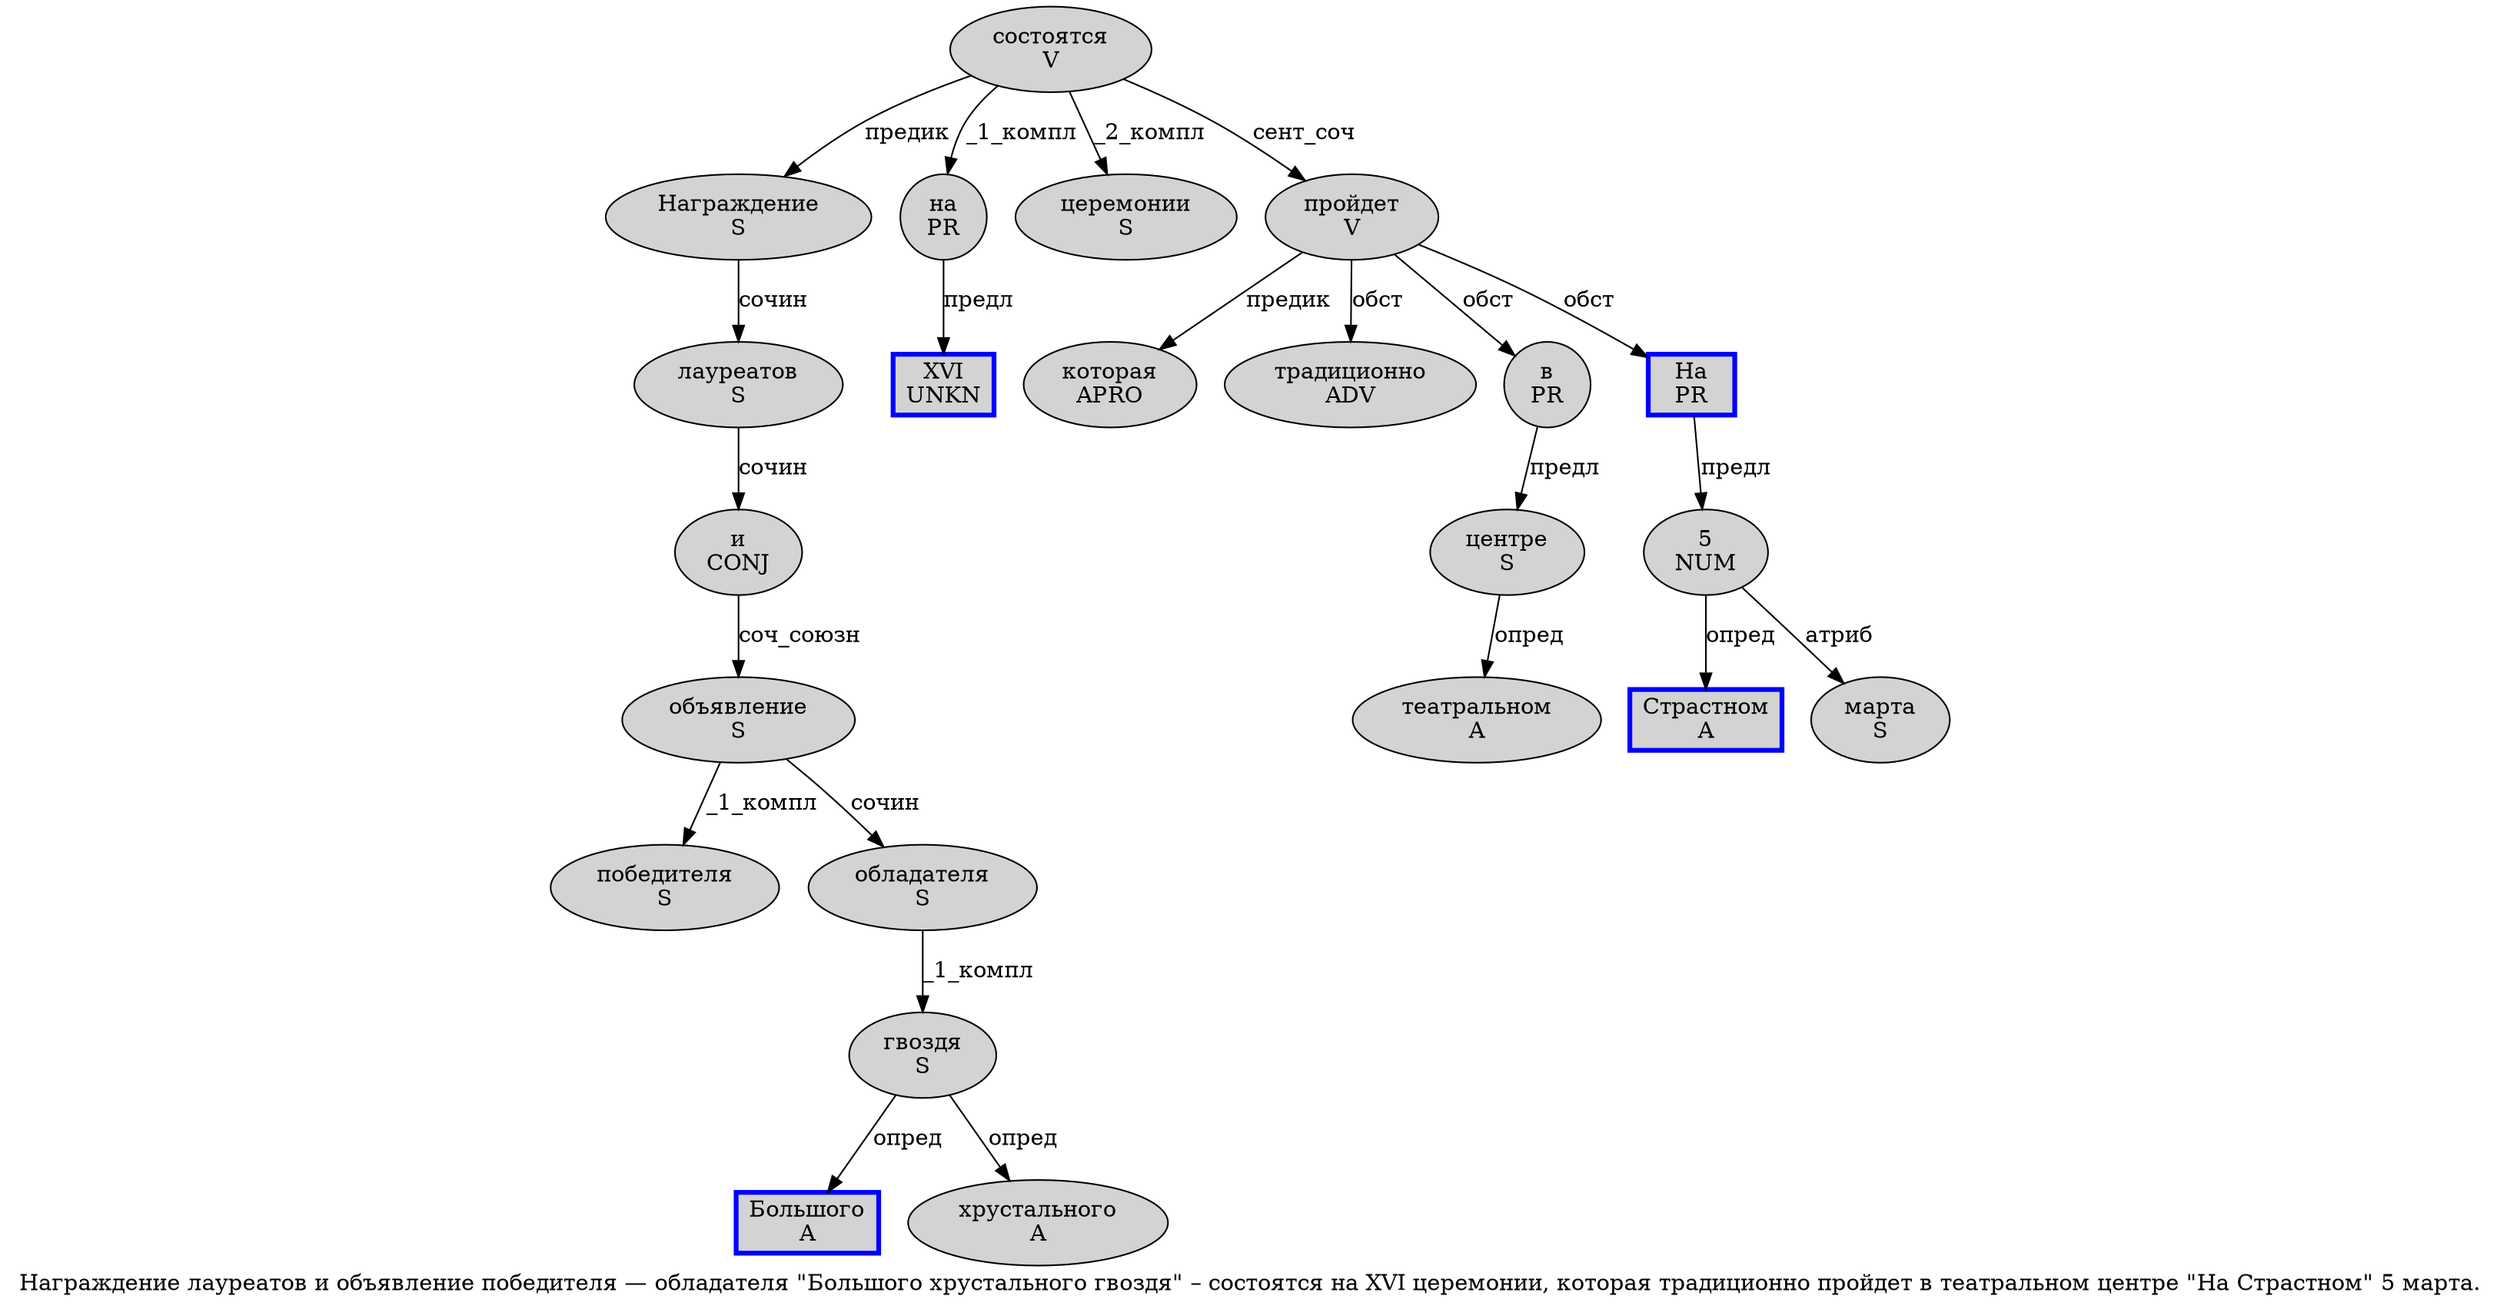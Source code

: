 digraph SENTENCE_1009 {
	graph [label="Награждение лауреатов и объявление победителя — обладателя \"Большого хрустального гвоздя\" – состоятся на ХVI церемонии, которая традиционно пройдет в театральном центре \"На Страстном\" 5 марта."]
	node [style=filled]
		0 [label="Награждение
S" color="" fillcolor=lightgray penwidth=1 shape=ellipse]
		1 [label="лауреатов
S" color="" fillcolor=lightgray penwidth=1 shape=ellipse]
		2 [label="и
CONJ" color="" fillcolor=lightgray penwidth=1 shape=ellipse]
		3 [label="объявление
S" color="" fillcolor=lightgray penwidth=1 shape=ellipse]
		4 [label="победителя
S" color="" fillcolor=lightgray penwidth=1 shape=ellipse]
		6 [label="обладателя
S" color="" fillcolor=lightgray penwidth=1 shape=ellipse]
		8 [label="Большого
A" color=blue fillcolor=lightgray penwidth=3 shape=box]
		9 [label="хрустального
A" color="" fillcolor=lightgray penwidth=1 shape=ellipse]
		10 [label="гвоздя
S" color="" fillcolor=lightgray penwidth=1 shape=ellipse]
		13 [label="состоятся
V" color="" fillcolor=lightgray penwidth=1 shape=ellipse]
		14 [label="на
PR" color="" fillcolor=lightgray penwidth=1 shape=ellipse]
		15 [label="ХVI
UNKN" color=blue fillcolor=lightgray penwidth=3 shape=box]
		16 [label="церемонии
S" color="" fillcolor=lightgray penwidth=1 shape=ellipse]
		18 [label="которая
APRO" color="" fillcolor=lightgray penwidth=1 shape=ellipse]
		19 [label="традиционно
ADV" color="" fillcolor=lightgray penwidth=1 shape=ellipse]
		20 [label="пройдет
V" color="" fillcolor=lightgray penwidth=1 shape=ellipse]
		21 [label="в
PR" color="" fillcolor=lightgray penwidth=1 shape=ellipse]
		22 [label="театральном
A" color="" fillcolor=lightgray penwidth=1 shape=ellipse]
		23 [label="центре
S" color="" fillcolor=lightgray penwidth=1 shape=ellipse]
		25 [label="На
PR" color=blue fillcolor=lightgray penwidth=3 shape=box]
		26 [label="Страстном
A" color=blue fillcolor=lightgray penwidth=3 shape=box]
		28 [label="5
NUM" color="" fillcolor=lightgray penwidth=1 shape=ellipse]
		29 [label="марта
S" color="" fillcolor=lightgray penwidth=1 shape=ellipse]
			1 -> 2 [label="сочин"]
			28 -> 26 [label="опред"]
			28 -> 29 [label="атриб"]
			6 -> 10 [label="_1_компл"]
			20 -> 18 [label="предик"]
			20 -> 19 [label="обст"]
			20 -> 21 [label="обст"]
			20 -> 25 [label="обст"]
			23 -> 22 [label="опред"]
			3 -> 4 [label="_1_компл"]
			3 -> 6 [label="сочин"]
			13 -> 0 [label="предик"]
			13 -> 14 [label="_1_компл"]
			13 -> 16 [label="_2_компл"]
			13 -> 20 [label="сент_соч"]
			25 -> 28 [label="предл"]
			10 -> 8 [label="опред"]
			10 -> 9 [label="опред"]
			21 -> 23 [label="предл"]
			2 -> 3 [label="соч_союзн"]
			0 -> 1 [label="сочин"]
			14 -> 15 [label="предл"]
}